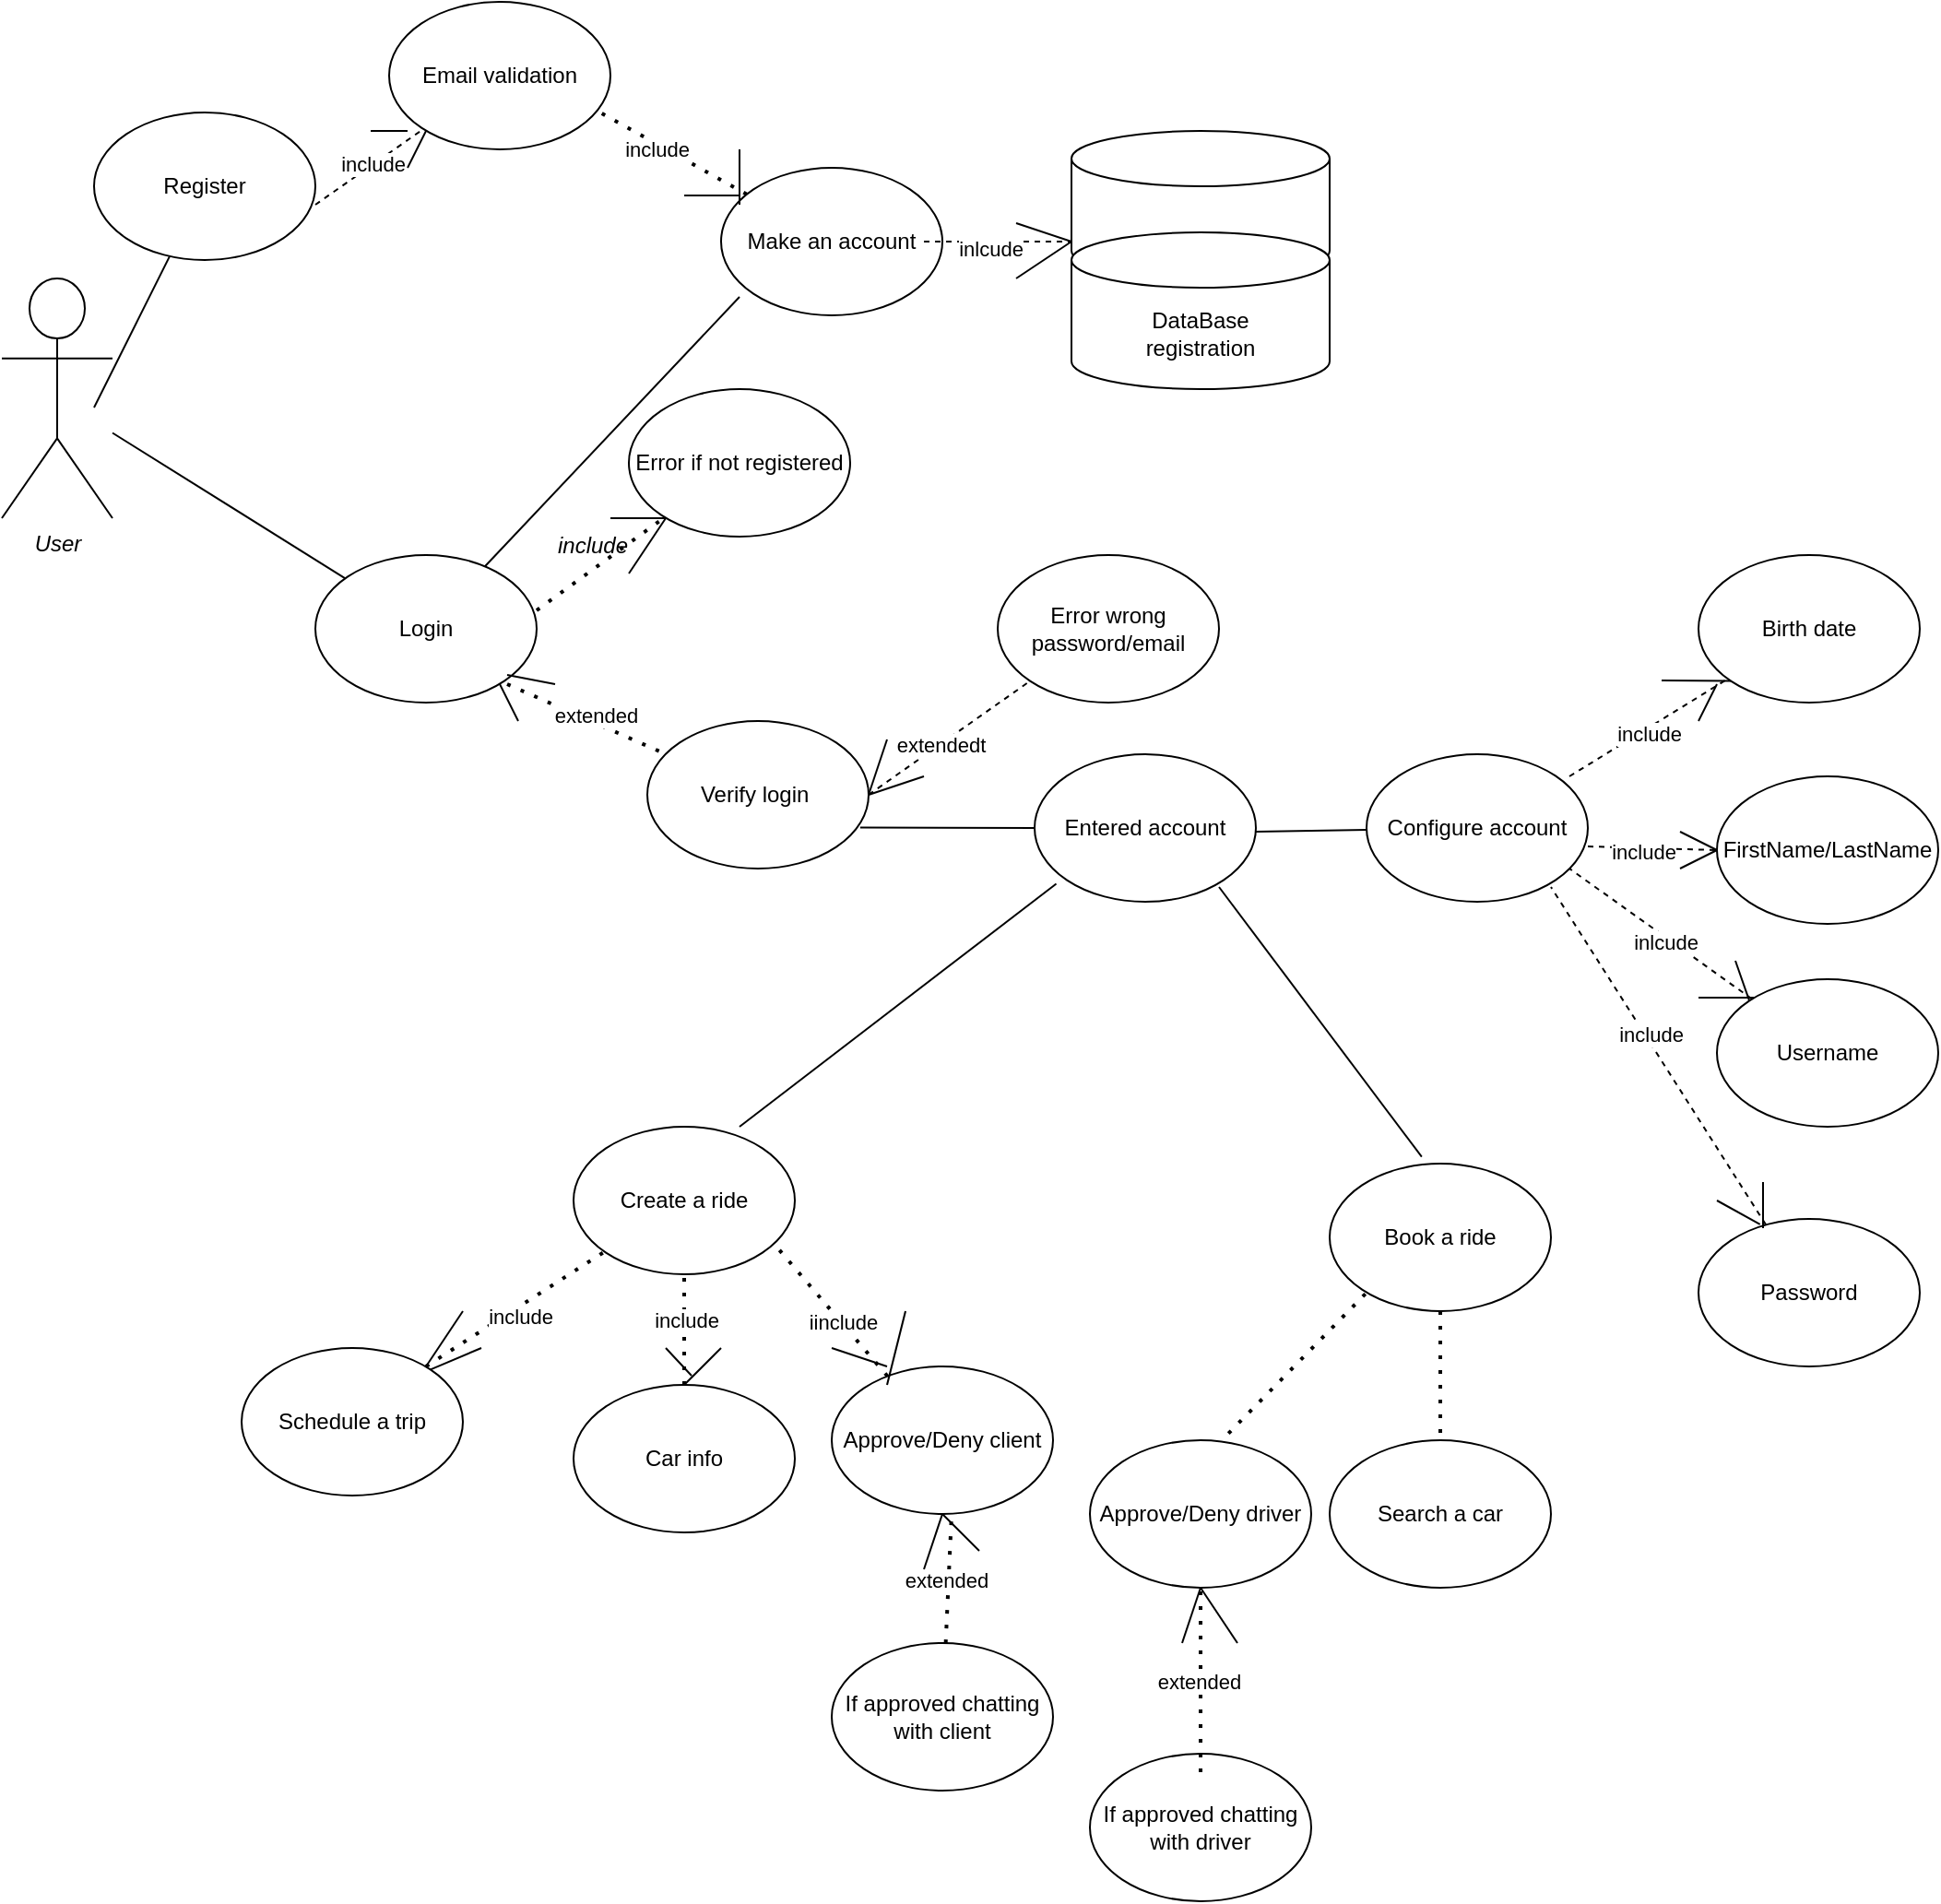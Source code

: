 <mxfile version="22.1.0" type="device">
  <diagram name="Page-1" id="95zhqHtEXZrFk7ma6q7r">
    <mxGraphModel dx="1626" dy="1954" grid="1" gridSize="10" guides="1" tooltips="1" connect="1" arrows="1" fold="1" page="1" pageScale="1" pageWidth="827" pageHeight="1169" math="0" shadow="0">
      <root>
        <mxCell id="0" />
        <mxCell id="1" parent="0" />
        <mxCell id="usTSvTOoDoDrds-UQO9N-1" value="&lt;i&gt;User&lt;/i&gt;" style="shape=umlActor;verticalLabelPosition=bottom;verticalAlign=top;html=1;outlineConnect=0;align=center;" parent="1" vertex="1">
          <mxGeometry x="90" y="120" width="60" height="130" as="geometry" />
        </mxCell>
        <mxCell id="usTSvTOoDoDrds-UQO9N-4" value="Login" style="ellipse;whiteSpace=wrap;html=1;" parent="1" vertex="1">
          <mxGeometry x="260" y="270" width="120" height="80" as="geometry" />
        </mxCell>
        <mxCell id="usTSvTOoDoDrds-UQO9N-5" value="Register" style="ellipse;whiteSpace=wrap;html=1;" parent="1" vertex="1">
          <mxGeometry x="140" y="30" width="120" height="80" as="geometry" />
        </mxCell>
        <mxCell id="usTSvTOoDoDrds-UQO9N-6" value="" style="endArrow=none;html=1;rounded=0;" parent="1" target="usTSvTOoDoDrds-UQO9N-5" edge="1">
          <mxGeometry width="50" height="50" relative="1" as="geometry">
            <mxPoint x="140" y="190" as="sourcePoint" />
            <mxPoint x="190" y="140" as="targetPoint" />
          </mxGeometry>
        </mxCell>
        <mxCell id="usTSvTOoDoDrds-UQO9N-7" value="" style="endArrow=none;html=1;rounded=0;" parent="1" source="usTSvTOoDoDrds-UQO9N-1" target="usTSvTOoDoDrds-UQO9N-4" edge="1">
          <mxGeometry width="50" height="50" relative="1" as="geometry">
            <mxPoint x="170" y="240" as="sourcePoint" />
            <mxPoint x="220" y="190" as="targetPoint" />
          </mxGeometry>
        </mxCell>
        <mxCell id="usTSvTOoDoDrds-UQO9N-8" value="" style="endArrow=none;dashed=1;html=1;dashPattern=1 3;strokeWidth=2;rounded=0;" parent="1" target="usTSvTOoDoDrds-UQO9N-9" edge="1">
          <mxGeometry width="50" height="50" relative="1" as="geometry">
            <mxPoint x="380" y="300" as="sourcePoint" />
            <mxPoint x="430" y="250" as="targetPoint" />
          </mxGeometry>
        </mxCell>
        <mxCell id="usTSvTOoDoDrds-UQO9N-9" value="Error if not registered" style="ellipse;whiteSpace=wrap;html=1;" parent="1" vertex="1">
          <mxGeometry x="430" y="180" width="120" height="80" as="geometry" />
        </mxCell>
        <mxCell id="usTSvTOoDoDrds-UQO9N-10" value="" style="endArrow=none;dashed=1;html=1;dashPattern=1 3;strokeWidth=2;rounded=0;" parent="1" target="usTSvTOoDoDrds-UQO9N-11" edge="1">
          <mxGeometry width="50" height="50" relative="1" as="geometry">
            <mxPoint x="364" y="340" as="sourcePoint" />
            <mxPoint x="490" y="420" as="targetPoint" />
          </mxGeometry>
        </mxCell>
        <mxCell id="usTSvTOoDoDrds-UQO9N-19" value="extended" style="edgeLabel;html=1;align=center;verticalAlign=middle;resizable=0;points=[];" parent="usTSvTOoDoDrds-UQO9N-10" vertex="1" connectable="0">
          <mxGeometry x="0.053" y="4" relative="1" as="geometry">
            <mxPoint x="1" as="offset" />
          </mxGeometry>
        </mxCell>
        <mxCell id="usTSvTOoDoDrds-UQO9N-11" value="Verify login&amp;nbsp;" style="ellipse;whiteSpace=wrap;html=1;" parent="1" vertex="1">
          <mxGeometry x="440" y="360" width="120" height="80" as="geometry" />
        </mxCell>
        <mxCell id="usTSvTOoDoDrds-UQO9N-12" value="" style="endArrow=none;html=1;rounded=0;" parent="1" edge="1">
          <mxGeometry width="50" height="50" relative="1" as="geometry">
            <mxPoint x="420" y="250" as="sourcePoint" />
            <mxPoint x="450" y="250" as="targetPoint" />
          </mxGeometry>
        </mxCell>
        <mxCell id="usTSvTOoDoDrds-UQO9N-13" value="" style="endArrow=none;html=1;rounded=0;" parent="1" edge="1">
          <mxGeometry width="50" height="50" relative="1" as="geometry">
            <mxPoint x="430" y="280" as="sourcePoint" />
            <mxPoint x="450" y="250" as="targetPoint" />
          </mxGeometry>
        </mxCell>
        <mxCell id="usTSvTOoDoDrds-UQO9N-14" value="&lt;i&gt;include&lt;/i&gt;" style="text;html=1;align=center;verticalAlign=middle;resizable=0;points=[];autosize=1;strokeColor=none;fillColor=none;" parent="1" vertex="1">
          <mxGeometry x="380" y="250" width="60" height="30" as="geometry" />
        </mxCell>
        <mxCell id="usTSvTOoDoDrds-UQO9N-17" value="" style="endArrow=none;html=1;rounded=0;" parent="1" edge="1">
          <mxGeometry width="50" height="50" relative="1" as="geometry">
            <mxPoint x="370" y="360" as="sourcePoint" />
            <mxPoint x="360" y="340" as="targetPoint" />
          </mxGeometry>
        </mxCell>
        <mxCell id="usTSvTOoDoDrds-UQO9N-18" value="" style="endArrow=none;html=1;rounded=0;" parent="1" edge="1">
          <mxGeometry width="50" height="50" relative="1" as="geometry">
            <mxPoint x="364" y="335" as="sourcePoint" />
            <mxPoint x="390" y="340" as="targetPoint" />
          </mxGeometry>
        </mxCell>
        <mxCell id="usTSvTOoDoDrds-UQO9N-21" value="Make an account" style="ellipse;whiteSpace=wrap;html=1;" parent="1" vertex="1">
          <mxGeometry x="480" y="60" width="120" height="80" as="geometry" />
        </mxCell>
        <mxCell id="usTSvTOoDoDrds-UQO9N-25" value="" style="endArrow=none;dashed=1;html=1;rounded=0;" parent="1" edge="1">
          <mxGeometry width="50" height="50" relative="1" as="geometry">
            <mxPoint x="590" y="100" as="sourcePoint" />
            <mxPoint x="680" y="100" as="targetPoint" />
          </mxGeometry>
        </mxCell>
        <mxCell id="usTSvTOoDoDrds-UQO9N-32" value="inlcude" style="edgeLabel;html=1;align=center;verticalAlign=middle;resizable=0;points=[];" parent="usTSvTOoDoDrds-UQO9N-25" vertex="1" connectable="0">
          <mxGeometry x="-0.2" y="-4" relative="1" as="geometry">
            <mxPoint as="offset" />
          </mxGeometry>
        </mxCell>
        <mxCell id="usTSvTOoDoDrds-UQO9N-29" value="" style="shape=cylinder3;whiteSpace=wrap;html=1;boundedLbl=1;backgroundOutline=1;size=15;" parent="1" vertex="1">
          <mxGeometry x="670" y="40" width="140" height="80" as="geometry" />
        </mxCell>
        <mxCell id="usTSvTOoDoDrds-UQO9N-30" value="DataBase&lt;br&gt;registration" style="shape=cylinder3;whiteSpace=wrap;html=1;boundedLbl=1;backgroundOutline=1;size=15;" parent="1" vertex="1">
          <mxGeometry x="670" y="95" width="140" height="85" as="geometry" />
        </mxCell>
        <mxCell id="usTSvTOoDoDrds-UQO9N-35" value="" style="endArrow=none;html=1;rounded=0;" parent="1" edge="1">
          <mxGeometry width="50" height="50" relative="1" as="geometry">
            <mxPoint x="640" y="120" as="sourcePoint" />
            <mxPoint x="670" y="100" as="targetPoint" />
          </mxGeometry>
        </mxCell>
        <mxCell id="usTSvTOoDoDrds-UQO9N-36" value="" style="endArrow=none;html=1;rounded=0;" parent="1" edge="1">
          <mxGeometry width="50" height="50" relative="1" as="geometry">
            <mxPoint x="640" y="90" as="sourcePoint" />
            <mxPoint x="670" y="100" as="targetPoint" />
          </mxGeometry>
        </mxCell>
        <mxCell id="usTSvTOoDoDrds-UQO9N-38" value="" style="endArrow=none;html=1;rounded=0;" parent="1" source="usTSvTOoDoDrds-UQO9N-4" edge="1">
          <mxGeometry width="50" height="50" relative="1" as="geometry">
            <mxPoint x="350" y="270" as="sourcePoint" />
            <mxPoint x="490" y="130" as="targetPoint" />
          </mxGeometry>
        </mxCell>
        <mxCell id="usTSvTOoDoDrds-UQO9N-39" value="Error wrong password/email" style="ellipse;whiteSpace=wrap;html=1;" parent="1" vertex="1">
          <mxGeometry x="630" y="270" width="120" height="80" as="geometry" />
        </mxCell>
        <mxCell id="usTSvTOoDoDrds-UQO9N-41" value="" style="endArrow=none;dashed=1;html=1;rounded=0;entryX=0;entryY=1;entryDx=0;entryDy=0;" parent="1" target="usTSvTOoDoDrds-UQO9N-39" edge="1">
          <mxGeometry width="50" height="50" relative="1" as="geometry">
            <mxPoint x="560" y="400" as="sourcePoint" />
            <mxPoint x="610" y="350" as="targetPoint" />
          </mxGeometry>
        </mxCell>
        <mxCell id="usTSvTOoDoDrds-UQO9N-42" value="extendedt" style="edgeLabel;html=1;align=center;verticalAlign=middle;resizable=0;points=[];" parent="usTSvTOoDoDrds-UQO9N-41" vertex="1" connectable="0">
          <mxGeometry x="-0.115" relative="1" as="geometry">
            <mxPoint as="offset" />
          </mxGeometry>
        </mxCell>
        <mxCell id="usTSvTOoDoDrds-UQO9N-43" value="" style="endArrow=none;html=1;rounded=0;" parent="1" edge="1">
          <mxGeometry width="50" height="50" relative="1" as="geometry">
            <mxPoint x="560" y="400" as="sourcePoint" />
            <mxPoint x="570" y="370" as="targetPoint" />
          </mxGeometry>
        </mxCell>
        <mxCell id="usTSvTOoDoDrds-UQO9N-44" value="" style="endArrow=none;html=1;rounded=0;" parent="1" edge="1">
          <mxGeometry width="50" height="50" relative="1" as="geometry">
            <mxPoint x="560" y="400" as="sourcePoint" />
            <mxPoint x="590" y="390" as="targetPoint" />
          </mxGeometry>
        </mxCell>
        <mxCell id="usTSvTOoDoDrds-UQO9N-47" value="" style="endArrow=none;html=1;rounded=0;exitX=0.962;exitY=0.722;exitDx=0;exitDy=0;exitPerimeter=0;" parent="1" source="usTSvTOoDoDrds-UQO9N-11" target="usTSvTOoDoDrds-UQO9N-48" edge="1">
          <mxGeometry width="50" height="50" relative="1" as="geometry">
            <mxPoint x="570" y="480" as="sourcePoint" />
            <mxPoint x="710" y="418" as="targetPoint" />
          </mxGeometry>
        </mxCell>
        <mxCell id="usTSvTOoDoDrds-UQO9N-48" value="Entered account" style="ellipse;whiteSpace=wrap;html=1;" parent="1" vertex="1">
          <mxGeometry x="650" y="378.0" width="120" height="80" as="geometry" />
        </mxCell>
        <mxCell id="usTSvTOoDoDrds-UQO9N-49" value="" style="endArrow=none;html=1;rounded=0;" parent="1" target="usTSvTOoDoDrds-UQO9N-50" edge="1">
          <mxGeometry width="50" height="50" relative="1" as="geometry">
            <mxPoint x="770" y="420" as="sourcePoint" />
            <mxPoint x="860" y="420" as="targetPoint" />
          </mxGeometry>
        </mxCell>
        <mxCell id="usTSvTOoDoDrds-UQO9N-50" value="Configure account" style="ellipse;whiteSpace=wrap;html=1;" parent="1" vertex="1">
          <mxGeometry x="830" y="378" width="120" height="80" as="geometry" />
        </mxCell>
        <mxCell id="usTSvTOoDoDrds-UQO9N-51" value="" style="endArrow=none;dashed=1;html=1;rounded=0;" parent="1" target="usTSvTOoDoDrds-UQO9N-52" edge="1">
          <mxGeometry width="50" height="50" relative="1" as="geometry">
            <mxPoint x="940" y="390" as="sourcePoint" />
            <mxPoint x="1020" y="360" as="targetPoint" />
          </mxGeometry>
        </mxCell>
        <mxCell id="usTSvTOoDoDrds-UQO9N-53" value="include" style="edgeLabel;html=1;align=center;verticalAlign=middle;resizable=0;points=[];" parent="usTSvTOoDoDrds-UQO9N-51" vertex="1" connectable="0">
          <mxGeometry x="-0.041" y="-3" relative="1" as="geometry">
            <mxPoint as="offset" />
          </mxGeometry>
        </mxCell>
        <mxCell id="usTSvTOoDoDrds-UQO9N-52" value="Birth date" style="ellipse;whiteSpace=wrap;html=1;" parent="1" vertex="1">
          <mxGeometry x="1010" y="270" width="120" height="80" as="geometry" />
        </mxCell>
        <mxCell id="usTSvTOoDoDrds-UQO9N-54" value="FirstName/LastName" style="ellipse;whiteSpace=wrap;html=1;" parent="1" vertex="1">
          <mxGeometry x="1020" y="390" width="120" height="80" as="geometry" />
        </mxCell>
        <mxCell id="usTSvTOoDoDrds-UQO9N-55" value="Username" style="ellipse;whiteSpace=wrap;html=1;" parent="1" vertex="1">
          <mxGeometry x="1020" y="500" width="120" height="80" as="geometry" />
        </mxCell>
        <mxCell id="usTSvTOoDoDrds-UQO9N-56" value="Password" style="ellipse;whiteSpace=wrap;html=1;" parent="1" vertex="1">
          <mxGeometry x="1010" y="630" width="120" height="80" as="geometry" />
        </mxCell>
        <mxCell id="usTSvTOoDoDrds-UQO9N-58" value="" style="endArrow=none;dashed=1;html=1;rounded=0;" parent="1" source="usTSvTOoDoDrds-UQO9N-55" edge="1">
          <mxGeometry width="50" height="50" relative="1" as="geometry">
            <mxPoint x="890" y="490" as="sourcePoint" />
            <mxPoint x="940" y="440" as="targetPoint" />
          </mxGeometry>
        </mxCell>
        <mxCell id="usTSvTOoDoDrds-UQO9N-61" value="inlcude" style="edgeLabel;html=1;align=center;verticalAlign=middle;resizable=0;points=[];" parent="usTSvTOoDoDrds-UQO9N-58" vertex="1" connectable="0">
          <mxGeometry x="-0.06" y="2" relative="1" as="geometry">
            <mxPoint as="offset" />
          </mxGeometry>
        </mxCell>
        <mxCell id="usTSvTOoDoDrds-UQO9N-59" value="" style="endArrow=none;dashed=1;html=1;rounded=0;" parent="1" source="usTSvTOoDoDrds-UQO9N-56" edge="1">
          <mxGeometry width="50" height="50" relative="1" as="geometry">
            <mxPoint x="880" y="500" as="sourcePoint" />
            <mxPoint x="930" y="450" as="targetPoint" />
          </mxGeometry>
        </mxCell>
        <mxCell id="usTSvTOoDoDrds-UQO9N-62" value="include" style="edgeLabel;html=1;align=center;verticalAlign=middle;resizable=0;points=[];" parent="usTSvTOoDoDrds-UQO9N-59" vertex="1" connectable="0">
          <mxGeometry x="0.114" y="-2" relative="1" as="geometry">
            <mxPoint as="offset" />
          </mxGeometry>
        </mxCell>
        <mxCell id="usTSvTOoDoDrds-UQO9N-64" value="" style="endArrow=none;html=1;rounded=0;" parent="1" edge="1">
          <mxGeometry width="50" height="50" relative="1" as="geometry">
            <mxPoint x="1010" y="360" as="sourcePoint" />
            <mxPoint x="1020" y="340" as="targetPoint" />
          </mxGeometry>
        </mxCell>
        <mxCell id="usTSvTOoDoDrds-UQO9N-65" value="" style="endArrow=none;html=1;rounded=0;entryX=0;entryY=1;entryDx=0;entryDy=0;" parent="1" target="usTSvTOoDoDrds-UQO9N-52" edge="1">
          <mxGeometry width="50" height="50" relative="1" as="geometry">
            <mxPoint x="990" y="338" as="sourcePoint" />
            <mxPoint x="920" y="250" as="targetPoint" />
          </mxGeometry>
        </mxCell>
        <mxCell id="usTSvTOoDoDrds-UQO9N-66" value="" style="endArrow=none;html=1;rounded=0;" parent="1" edge="1">
          <mxGeometry width="50" height="50" relative="1" as="geometry">
            <mxPoint x="1010" y="510" as="sourcePoint" />
            <mxPoint x="1040" y="510" as="targetPoint" />
          </mxGeometry>
        </mxCell>
        <mxCell id="usTSvTOoDoDrds-UQO9N-67" value="" style="endArrow=none;html=1;rounded=0;exitX=0;exitY=0;exitDx=0;exitDy=0;" parent="1" source="usTSvTOoDoDrds-UQO9N-55" edge="1">
          <mxGeometry width="50" height="50" relative="1" as="geometry">
            <mxPoint x="1030" y="520" as="sourcePoint" />
            <mxPoint x="1030" y="490" as="targetPoint" />
          </mxGeometry>
        </mxCell>
        <mxCell id="usTSvTOoDoDrds-UQO9N-68" value="" style="endArrow=none;html=1;rounded=0;entryX=0.278;entryY=0.036;entryDx=0;entryDy=0;entryPerimeter=0;" parent="1" target="usTSvTOoDoDrds-UQO9N-56" edge="1">
          <mxGeometry width="50" height="50" relative="1" as="geometry">
            <mxPoint x="1020" y="620" as="sourcePoint" />
            <mxPoint x="1040" y="630" as="targetPoint" />
          </mxGeometry>
        </mxCell>
        <mxCell id="usTSvTOoDoDrds-UQO9N-69" value="" style="endArrow=none;html=1;rounded=0;" parent="1" edge="1">
          <mxGeometry width="50" height="50" relative="1" as="geometry">
            <mxPoint x="1045" y="635" as="sourcePoint" />
            <mxPoint x="1045" y="610" as="targetPoint" />
          </mxGeometry>
        </mxCell>
        <mxCell id="usTSvTOoDoDrds-UQO9N-70" value="" style="endArrow=none;dashed=1;html=1;rounded=0;entryX=0;entryY=0.5;entryDx=0;entryDy=0;" parent="1" target="usTSvTOoDoDrds-UQO9N-54" edge="1">
          <mxGeometry width="50" height="50" relative="1" as="geometry">
            <mxPoint x="950" y="428" as="sourcePoint" />
            <mxPoint x="1000" y="378" as="targetPoint" />
          </mxGeometry>
        </mxCell>
        <mxCell id="usTSvTOoDoDrds-UQO9N-71" value="include" style="edgeLabel;html=1;align=center;verticalAlign=middle;resizable=0;points=[];" parent="usTSvTOoDoDrds-UQO9N-70" vertex="1" connectable="0">
          <mxGeometry x="0.332" y="-2" relative="1" as="geometry">
            <mxPoint x="-17" y="-1" as="offset" />
          </mxGeometry>
        </mxCell>
        <mxCell id="usTSvTOoDoDrds-UQO9N-72" value="" style="endArrow=none;html=1;rounded=0;" parent="1" edge="1">
          <mxGeometry width="50" height="50" relative="1" as="geometry">
            <mxPoint x="1000" y="440" as="sourcePoint" />
            <mxPoint x="1020" y="430" as="targetPoint" />
          </mxGeometry>
        </mxCell>
        <mxCell id="usTSvTOoDoDrds-UQO9N-73" value="" style="endArrow=none;html=1;rounded=0;" parent="1" edge="1">
          <mxGeometry width="50" height="50" relative="1" as="geometry">
            <mxPoint x="1020" y="430" as="sourcePoint" />
            <mxPoint x="1000" y="420" as="targetPoint" />
          </mxGeometry>
        </mxCell>
        <mxCell id="usTSvTOoDoDrds-UQO9N-75" value="Email validation" style="ellipse;whiteSpace=wrap;html=1;" parent="1" vertex="1">
          <mxGeometry x="300" y="-30" width="120" height="80" as="geometry" />
        </mxCell>
        <mxCell id="usTSvTOoDoDrds-UQO9N-76" value="" style="endArrow=none;dashed=1;html=1;rounded=0;" parent="1" target="usTSvTOoDoDrds-UQO9N-75" edge="1">
          <mxGeometry width="50" height="50" relative="1" as="geometry">
            <mxPoint x="260" y="80" as="sourcePoint" />
            <mxPoint x="310" y="30" as="targetPoint" />
          </mxGeometry>
        </mxCell>
        <mxCell id="usTSvTOoDoDrds-UQO9N-77" value="include" style="edgeLabel;html=1;align=center;verticalAlign=middle;resizable=0;points=[];" parent="usTSvTOoDoDrds-UQO9N-76" vertex="1" connectable="0">
          <mxGeometry x="0.063" y="1" relative="1" as="geometry">
            <mxPoint as="offset" />
          </mxGeometry>
        </mxCell>
        <mxCell id="usTSvTOoDoDrds-UQO9N-78" value="" style="endArrow=none;dashed=1;html=1;dashPattern=1 3;strokeWidth=2;rounded=0;entryX=0.928;entryY=0.728;entryDx=0;entryDy=0;entryPerimeter=0;" parent="1" source="usTSvTOoDoDrds-UQO9N-21" target="usTSvTOoDoDrds-UQO9N-75" edge="1">
          <mxGeometry width="50" height="50" relative="1" as="geometry">
            <mxPoint x="400" y="60" as="sourcePoint" />
            <mxPoint x="450" y="10" as="targetPoint" />
          </mxGeometry>
        </mxCell>
        <mxCell id="usTSvTOoDoDrds-UQO9N-81" value="include" style="edgeLabel;html=1;align=center;verticalAlign=middle;resizable=0;points=[];" parent="usTSvTOoDoDrds-UQO9N-78" vertex="1" connectable="0">
          <mxGeometry x="0.168" y="2" relative="1" as="geometry">
            <mxPoint as="offset" />
          </mxGeometry>
        </mxCell>
        <mxCell id="usTSvTOoDoDrds-UQO9N-82" value="" style="endArrow=none;html=1;rounded=0;" parent="1" edge="1">
          <mxGeometry width="50" height="50" relative="1" as="geometry">
            <mxPoint x="310" y="60" as="sourcePoint" />
            <mxPoint x="320" y="40" as="targetPoint" />
          </mxGeometry>
        </mxCell>
        <mxCell id="usTSvTOoDoDrds-UQO9N-83" value="" style="endArrow=none;html=1;rounded=0;" parent="1" edge="1">
          <mxGeometry width="50" height="50" relative="1" as="geometry">
            <mxPoint x="290" y="40" as="sourcePoint" />
            <mxPoint x="310" y="40" as="targetPoint" />
          </mxGeometry>
        </mxCell>
        <mxCell id="usTSvTOoDoDrds-UQO9N-84" value="" style="endArrow=none;html=1;rounded=0;" parent="1" edge="1">
          <mxGeometry width="50" height="50" relative="1" as="geometry">
            <mxPoint x="460" y="75" as="sourcePoint" />
            <mxPoint x="490" y="75" as="targetPoint" />
          </mxGeometry>
        </mxCell>
        <mxCell id="usTSvTOoDoDrds-UQO9N-85" value="" style="endArrow=none;html=1;rounded=0;" parent="1" edge="1">
          <mxGeometry width="50" height="50" relative="1" as="geometry">
            <mxPoint x="490" y="80" as="sourcePoint" />
            <mxPoint x="490" y="50" as="targetPoint" />
          </mxGeometry>
        </mxCell>
        <mxCell id="usTSvTOoDoDrds-UQO9N-86" value="Create a ride" style="ellipse;whiteSpace=wrap;html=1;" parent="1" vertex="1">
          <mxGeometry x="400" y="580" width="120" height="80" as="geometry" />
        </mxCell>
        <mxCell id="usTSvTOoDoDrds-UQO9N-87" value="Book a ride" style="ellipse;whiteSpace=wrap;html=1;" parent="1" vertex="1">
          <mxGeometry x="810" y="600" width="120" height="80" as="geometry" />
        </mxCell>
        <mxCell id="usTSvTOoDoDrds-UQO9N-88" value="" style="endArrow=none;html=1;rounded=0;entryX=0.098;entryY=0.878;entryDx=0;entryDy=0;entryPerimeter=0;exitX=0.75;exitY=0;exitDx=0;exitDy=0;exitPerimeter=0;" parent="1" source="usTSvTOoDoDrds-UQO9N-86" target="usTSvTOoDoDrds-UQO9N-48" edge="1">
          <mxGeometry width="50" height="50" relative="1" as="geometry">
            <mxPoint x="515" y="590" as="sourcePoint" />
            <mxPoint x="565" y="540" as="targetPoint" />
          </mxGeometry>
        </mxCell>
        <mxCell id="usTSvTOoDoDrds-UQO9N-89" value="" style="endArrow=none;html=1;rounded=0;exitX=0.416;exitY=-0.046;exitDx=0;exitDy=0;exitPerimeter=0;" parent="1" source="usTSvTOoDoDrds-UQO9N-87" edge="1">
          <mxGeometry width="50" height="50" relative="1" as="geometry">
            <mxPoint x="700" y="500" as="sourcePoint" />
            <mxPoint x="750" y="450" as="targetPoint" />
          </mxGeometry>
        </mxCell>
        <mxCell id="usTSvTOoDoDrds-UQO9N-90" value="Schedule a trip" style="ellipse;whiteSpace=wrap;html=1;" parent="1" vertex="1">
          <mxGeometry x="220" y="700" width="120" height="80" as="geometry" />
        </mxCell>
        <mxCell id="usTSvTOoDoDrds-UQO9N-92" value="Car info" style="ellipse;whiteSpace=wrap;html=1;" parent="1" vertex="1">
          <mxGeometry x="400" y="720" width="120" height="80" as="geometry" />
        </mxCell>
        <mxCell id="usTSvTOoDoDrds-UQO9N-100" value="Approve/Deny client" style="ellipse;whiteSpace=wrap;html=1;" parent="1" vertex="1">
          <mxGeometry x="540" y="710" width="120" height="80" as="geometry" />
        </mxCell>
        <mxCell id="usTSvTOoDoDrds-UQO9N-102" value="" style="endArrow=none;dashed=1;html=1;dashPattern=1 3;strokeWidth=2;rounded=0;" parent="1" target="usTSvTOoDoDrds-UQO9N-86" edge="1">
          <mxGeometry width="50" height="50" relative="1" as="geometry">
            <mxPoint x="320" y="710" as="sourcePoint" />
            <mxPoint x="370" y="660" as="targetPoint" />
          </mxGeometry>
        </mxCell>
        <mxCell id="usTSvTOoDoDrds-UQO9N-103" value="include" style="edgeLabel;html=1;align=center;verticalAlign=middle;resizable=0;points=[];" parent="usTSvTOoDoDrds-UQO9N-102" vertex="1" connectable="0">
          <mxGeometry x="-0.005" y="-4" relative="1" as="geometry">
            <mxPoint as="offset" />
          </mxGeometry>
        </mxCell>
        <mxCell id="usTSvTOoDoDrds-UQO9N-104" value="" style="endArrow=none;html=1;rounded=0;" parent="1" edge="1">
          <mxGeometry width="50" height="50" relative="1" as="geometry">
            <mxPoint x="320" y="710" as="sourcePoint" />
            <mxPoint x="340" y="680" as="targetPoint" />
          </mxGeometry>
        </mxCell>
        <mxCell id="usTSvTOoDoDrds-UQO9N-105" value="" style="endArrow=none;html=1;rounded=0;exitX=1;exitY=0;exitDx=0;exitDy=0;" parent="1" source="usTSvTOoDoDrds-UQO9N-90" edge="1">
          <mxGeometry width="50" height="50" relative="1" as="geometry">
            <mxPoint x="490" y="740" as="sourcePoint" />
            <mxPoint x="350" y="700" as="targetPoint" />
          </mxGeometry>
        </mxCell>
        <mxCell id="usTSvTOoDoDrds-UQO9N-106" value="" style="endArrow=none;dashed=1;html=1;dashPattern=1 3;strokeWidth=2;rounded=0;exitX=0.5;exitY=0;exitDx=0;exitDy=0;" parent="1" source="usTSvTOoDoDrds-UQO9N-92" edge="1">
          <mxGeometry width="50" height="50" relative="1" as="geometry">
            <mxPoint x="410" y="710" as="sourcePoint" />
            <mxPoint x="460" y="660" as="targetPoint" />
          </mxGeometry>
        </mxCell>
        <mxCell id="usTSvTOoDoDrds-UQO9N-108" value="include" style="edgeLabel;html=1;align=center;verticalAlign=middle;resizable=0;points=[];" parent="usTSvTOoDoDrds-UQO9N-106" vertex="1" connectable="0">
          <mxGeometry x="0.186" y="-1" relative="1" as="geometry">
            <mxPoint as="offset" />
          </mxGeometry>
        </mxCell>
        <mxCell id="usTSvTOoDoDrds-UQO9N-107" value="" style="endArrow=none;dashed=1;html=1;dashPattern=1 3;strokeWidth=2;rounded=0;" parent="1" source="usTSvTOoDoDrds-UQO9N-100" edge="1">
          <mxGeometry width="50" height="50" relative="1" as="geometry">
            <mxPoint x="460" y="695" as="sourcePoint" />
            <mxPoint x="510" y="645" as="targetPoint" />
          </mxGeometry>
        </mxCell>
        <mxCell id="usTSvTOoDoDrds-UQO9N-109" value="iinclude" style="edgeLabel;html=1;align=center;verticalAlign=middle;resizable=0;points=[];" parent="usTSvTOoDoDrds-UQO9N-107" vertex="1" connectable="0">
          <mxGeometry x="-0.163" y="-1" relative="1" as="geometry">
            <mxPoint as="offset" />
          </mxGeometry>
        </mxCell>
        <mxCell id="usTSvTOoDoDrds-UQO9N-110" value="" style="endArrow=none;html=1;rounded=0;" parent="1" edge="1">
          <mxGeometry width="50" height="50" relative="1" as="geometry">
            <mxPoint x="460" y="720" as="sourcePoint" />
            <mxPoint x="480" y="700" as="targetPoint" />
          </mxGeometry>
        </mxCell>
        <mxCell id="usTSvTOoDoDrds-UQO9N-111" value="" style="endArrow=none;html=1;rounded=0;" parent="1" edge="1">
          <mxGeometry width="50" height="50" relative="1" as="geometry">
            <mxPoint x="450" y="700" as="sourcePoint" />
            <mxPoint x="464" y="715" as="targetPoint" />
          </mxGeometry>
        </mxCell>
        <mxCell id="usTSvTOoDoDrds-UQO9N-112" value="" style="endArrow=none;html=1;rounded=0;" parent="1" edge="1">
          <mxGeometry width="50" height="50" relative="1" as="geometry">
            <mxPoint x="570" y="720" as="sourcePoint" />
            <mxPoint x="580" y="680" as="targetPoint" />
          </mxGeometry>
        </mxCell>
        <mxCell id="usTSvTOoDoDrds-UQO9N-113" value="" style="endArrow=none;html=1;rounded=0;" parent="1" edge="1">
          <mxGeometry width="50" height="50" relative="1" as="geometry">
            <mxPoint x="540" y="700" as="sourcePoint" />
            <mxPoint x="570" y="710" as="targetPoint" />
          </mxGeometry>
        </mxCell>
        <mxCell id="usTSvTOoDoDrds-UQO9N-114" value="" style="endArrow=none;dashed=1;html=1;dashPattern=1 3;strokeWidth=2;rounded=0;exitX=0.626;exitY=-0.046;exitDx=0;exitDy=0;exitPerimeter=0;" parent="1" source="usTSvTOoDoDrds-UQO9N-117" edge="1">
          <mxGeometry width="50" height="50" relative="1" as="geometry">
            <mxPoint x="780" y="720" as="sourcePoint" />
            <mxPoint x="830" y="670" as="targetPoint" />
          </mxGeometry>
        </mxCell>
        <mxCell id="usTSvTOoDoDrds-UQO9N-115" value="" style="endArrow=none;dashed=1;html=1;dashPattern=1 3;strokeWidth=2;rounded=0;exitX=0.5;exitY=1;exitDx=0;exitDy=0;" parent="1" source="usTSvTOoDoDrds-UQO9N-87" target="usTSvTOoDoDrds-UQO9N-116" edge="1">
          <mxGeometry width="50" height="50" relative="1" as="geometry">
            <mxPoint x="870" y="740" as="sourcePoint" />
            <mxPoint x="870" y="680" as="targetPoint" />
          </mxGeometry>
        </mxCell>
        <mxCell id="usTSvTOoDoDrds-UQO9N-116" value="Search a car" style="ellipse;whiteSpace=wrap;html=1;" parent="1" vertex="1">
          <mxGeometry x="810" y="750" width="120" height="80" as="geometry" />
        </mxCell>
        <mxCell id="usTSvTOoDoDrds-UQO9N-117" value="Approve/Deny driver" style="ellipse;whiteSpace=wrap;html=1;" parent="1" vertex="1">
          <mxGeometry x="680" y="750" width="120" height="80" as="geometry" />
        </mxCell>
        <mxCell id="usTSvTOoDoDrds-UQO9N-118" value="If approved chatting with driver" style="ellipse;whiteSpace=wrap;html=1;" parent="1" vertex="1">
          <mxGeometry x="680" y="920" width="120" height="80" as="geometry" />
        </mxCell>
        <mxCell id="usTSvTOoDoDrds-UQO9N-119" value="" style="endArrow=none;dashed=1;html=1;dashPattern=1 3;strokeWidth=2;rounded=0;exitX=0.5;exitY=0.125;exitDx=0;exitDy=0;exitPerimeter=0;" parent="1" source="usTSvTOoDoDrds-UQO9N-118" edge="1">
          <mxGeometry width="50" height="50" relative="1" as="geometry">
            <mxPoint x="690" y="880" as="sourcePoint" />
            <mxPoint x="740" y="830" as="targetPoint" />
          </mxGeometry>
        </mxCell>
        <mxCell id="usTSvTOoDoDrds-UQO9N-120" value="extended" style="edgeLabel;html=1;align=center;verticalAlign=middle;resizable=0;points=[];" parent="usTSvTOoDoDrds-UQO9N-119" vertex="1" connectable="0">
          <mxGeometry x="-0.012" y="1" relative="1" as="geometry">
            <mxPoint as="offset" />
          </mxGeometry>
        </mxCell>
        <mxCell id="usTSvTOoDoDrds-UQO9N-122" value="If approved chatting with client" style="ellipse;whiteSpace=wrap;html=1;" parent="1" vertex="1">
          <mxGeometry x="540" y="860" width="120" height="80" as="geometry" />
        </mxCell>
        <mxCell id="usTSvTOoDoDrds-UQO9N-123" value="" style="endArrow=none;dashed=1;html=1;dashPattern=1 3;strokeWidth=2;rounded=0;" parent="1" source="usTSvTOoDoDrds-UQO9N-122" edge="1">
          <mxGeometry width="50" height="50" relative="1" as="geometry">
            <mxPoint x="555" y="840" as="sourcePoint" />
            <mxPoint x="605" y="790" as="targetPoint" />
          </mxGeometry>
        </mxCell>
        <mxCell id="usTSvTOoDoDrds-UQO9N-124" value="extended" style="edgeLabel;html=1;align=center;verticalAlign=middle;resizable=0;points=[];" parent="usTSvTOoDoDrds-UQO9N-123" vertex="1" connectable="0">
          <mxGeometry x="-0.013" y="2" relative="1" as="geometry">
            <mxPoint as="offset" />
          </mxGeometry>
        </mxCell>
        <mxCell id="usTSvTOoDoDrds-UQO9N-125" value="" style="endArrow=none;html=1;rounded=0;" parent="1" edge="1">
          <mxGeometry width="50" height="50" relative="1" as="geometry">
            <mxPoint x="590" y="820" as="sourcePoint" />
            <mxPoint x="600" y="790" as="targetPoint" />
          </mxGeometry>
        </mxCell>
        <mxCell id="usTSvTOoDoDrds-UQO9N-126" value="" style="endArrow=none;html=1;rounded=0;" parent="1" edge="1">
          <mxGeometry width="50" height="50" relative="1" as="geometry">
            <mxPoint x="620" y="810" as="sourcePoint" />
            <mxPoint x="600" y="790" as="targetPoint" />
          </mxGeometry>
        </mxCell>
        <mxCell id="usTSvTOoDoDrds-UQO9N-127" value="" style="endArrow=none;html=1;rounded=0;" parent="1" edge="1">
          <mxGeometry width="50" height="50" relative="1" as="geometry">
            <mxPoint x="730" y="860" as="sourcePoint" />
            <mxPoint x="740" y="830" as="targetPoint" />
          </mxGeometry>
        </mxCell>
        <mxCell id="usTSvTOoDoDrds-UQO9N-128" value="" style="endArrow=none;html=1;rounded=0;" parent="1" edge="1">
          <mxGeometry width="50" height="50" relative="1" as="geometry">
            <mxPoint x="760" y="860" as="sourcePoint" />
            <mxPoint x="740" y="830" as="targetPoint" />
          </mxGeometry>
        </mxCell>
      </root>
    </mxGraphModel>
  </diagram>
</mxfile>
